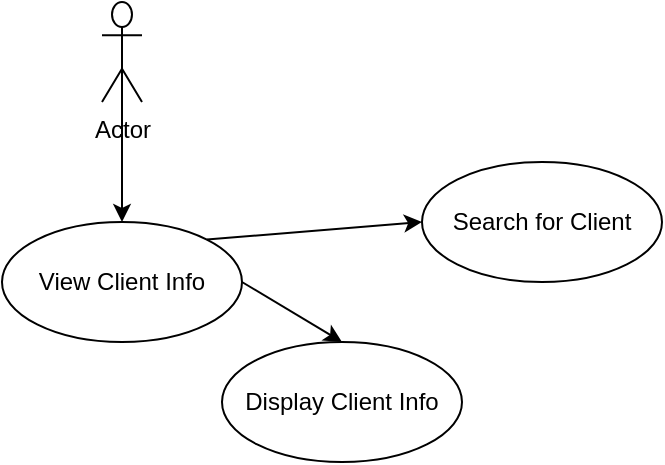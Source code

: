 <mxfile version="24.6.5" type="device">
  <diagram name="Page-1" id="iftXNRDcOhE-3Q30rViF">
    <mxGraphModel dx="1626" dy="784" grid="1" gridSize="10" guides="1" tooltips="1" connect="1" arrows="1" fold="1" page="1" pageScale="1" pageWidth="850" pageHeight="1100" math="0" shadow="0">
      <root>
        <mxCell id="0" />
        <mxCell id="1" parent="0" />
        <mxCell id="Pm9yjewV0lBMHimdVX9s-2" style="edgeStyle=orthogonalEdgeStyle;rounded=0;orthogonalLoop=1;jettySize=auto;html=1;exitX=0.5;exitY=0.5;exitDx=0;exitDy=0;exitPerimeter=0;" edge="1" parent="1" source="Pm9yjewV0lBMHimdVX9s-1">
          <mxGeometry relative="1" as="geometry">
            <mxPoint x="420" y="480" as="targetPoint" />
          </mxGeometry>
        </mxCell>
        <mxCell id="Pm9yjewV0lBMHimdVX9s-1" value="Actor" style="shape=umlActor;verticalLabelPosition=bottom;verticalAlign=top;html=1;" vertex="1" parent="1">
          <mxGeometry x="410" y="370" width="20" height="50" as="geometry" />
        </mxCell>
        <mxCell id="Pm9yjewV0lBMHimdVX9s-3" value="View Client Info" style="ellipse;whiteSpace=wrap;html=1;" vertex="1" parent="1">
          <mxGeometry x="360" y="480" width="120" height="60" as="geometry" />
        </mxCell>
        <mxCell id="Pm9yjewV0lBMHimdVX9s-4" value="Display Client Info" style="ellipse;whiteSpace=wrap;html=1;" vertex="1" parent="1">
          <mxGeometry x="470" y="540" width="120" height="60" as="geometry" />
        </mxCell>
        <mxCell id="Pm9yjewV0lBMHimdVX9s-5" value="Search for Client" style="ellipse;whiteSpace=wrap;html=1;" vertex="1" parent="1">
          <mxGeometry x="570" y="450" width="120" height="60" as="geometry" />
        </mxCell>
        <mxCell id="Pm9yjewV0lBMHimdVX9s-8" value="" style="endArrow=classic;html=1;rounded=0;entryX=0;entryY=0.5;entryDx=0;entryDy=0;exitX=1;exitY=0;exitDx=0;exitDy=0;" edge="1" parent="1" source="Pm9yjewV0lBMHimdVX9s-3" target="Pm9yjewV0lBMHimdVX9s-5">
          <mxGeometry width="50" height="50" relative="1" as="geometry">
            <mxPoint x="400" y="430" as="sourcePoint" />
            <mxPoint x="450" y="380" as="targetPoint" />
          </mxGeometry>
        </mxCell>
        <mxCell id="Pm9yjewV0lBMHimdVX9s-9" value="" style="endArrow=classic;html=1;rounded=0;entryX=0.5;entryY=0;entryDx=0;entryDy=0;exitX=1;exitY=0.5;exitDx=0;exitDy=0;" edge="1" parent="1" source="Pm9yjewV0lBMHimdVX9s-3" target="Pm9yjewV0lBMHimdVX9s-4">
          <mxGeometry width="50" height="50" relative="1" as="geometry">
            <mxPoint x="472" y="499" as="sourcePoint" />
            <mxPoint x="580" y="490" as="targetPoint" />
          </mxGeometry>
        </mxCell>
      </root>
    </mxGraphModel>
  </diagram>
</mxfile>
